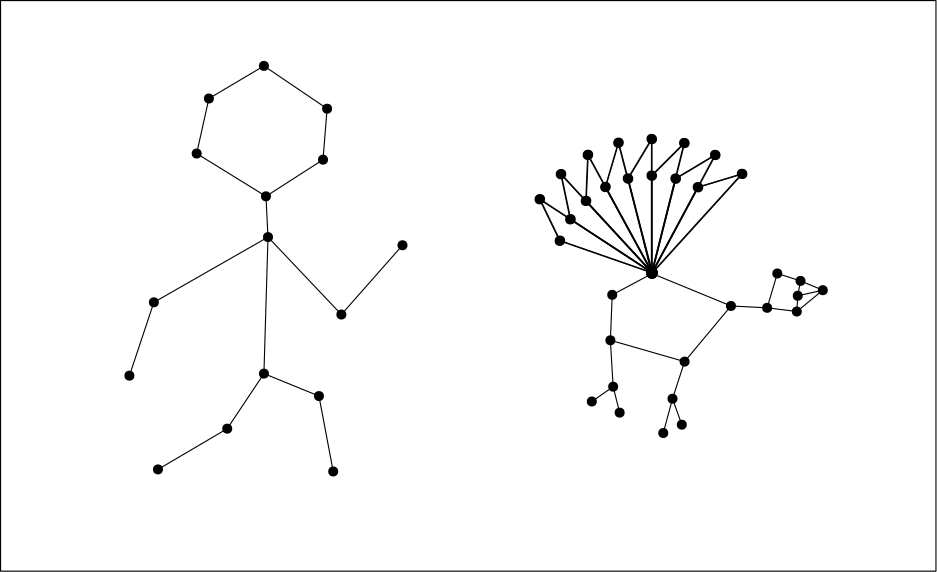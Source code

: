 <?xml version="1.0"?>
<!DOCTYPE ipe SYSTEM "ipe.dtd">
<ipe version="70107" creator="Ipe 7.1.7">
<info created="D:20151003170643" modified="D:20151003170643"/>
<ipestyle name="basic">
<symbol name="arrow/arc(spx)">
<path stroke="sym-stroke" fill="sym-stroke" pen="sym-pen">
0 0 m
-1 0.333 l
-1 -0.333 l
h
</path>
</symbol>
<symbol name="arrow/farc(spx)">
<path stroke="sym-stroke" fill="white" pen="sym-pen">
0 0 m
-1 0.333 l
-1 -0.333 l
h
</path>
</symbol>
<symbol name="arrow/ptarc(spx)">
<path stroke="sym-stroke" fill="sym-stroke" pen="sym-pen">
0 0 m
-1 0.333 l
-0.8 0 l
-1 -0.333 l
h
</path>
</symbol>
<symbol name="arrow/fptarc(spx)">
<path stroke="sym-stroke" fill="white" pen="sym-pen">
0 0 m
-1 0.333 l
-0.8 0 l
-1 -0.333 l
h
</path>
</symbol>
<symbol name="mark/circle(sx)" transformations="translations">
<path fill="sym-stroke">
0.6 0 0 0.6 0 0 e
0.4 0 0 0.4 0 0 e
</path>
</symbol>
<symbol name="mark/disk(sx)" transformations="translations">
<path fill="sym-stroke">
0.6 0 0 0.6 0 0 e
</path>
</symbol>
<symbol name="mark/fdisk(sfx)" transformations="translations">
<group>
<path fill="sym-fill">
0.5 0 0 0.5 0 0 e
</path>
<path fill="sym-stroke" fillrule="eofill">
0.6 0 0 0.6 0 0 e
0.4 0 0 0.4 0 0 e
</path>
</group>
</symbol>
<symbol name="mark/box(sx)" transformations="translations">
<path fill="sym-stroke" fillrule="eofill">
-0.6 -0.6 m
0.6 -0.6 l
0.6 0.6 l
-0.6 0.6 l
h
-0.4 -0.4 m
0.4 -0.4 l
0.4 0.4 l
-0.4 0.4 l
h
</path>
</symbol>
<symbol name="mark/square(sx)" transformations="translations">
<path fill="sym-stroke">
-0.6 -0.6 m
0.6 -0.6 l
0.6 0.6 l
-0.6 0.6 l
h
</path>
</symbol>
<symbol name="mark/fsquare(sfx)" transformations="translations">
<group>
<path fill="sym-fill">
-0.5 -0.5 m
0.5 -0.5 l
0.5 0.5 l
-0.5 0.5 l
h
</path>
<path fill="sym-stroke" fillrule="eofill">
-0.6 -0.6 m
0.6 -0.6 l
0.6 0.6 l
-0.6 0.6 l
h
-0.4 -0.4 m
0.4 -0.4 l
0.4 0.4 l
-0.4 0.4 l
h
</path>
</group>
</symbol>
<symbol name="mark/cross(sx)" transformations="translations">
<group>
<path fill="sym-stroke">
-0.43 -0.57 m
0.57 0.43 l
0.43 0.57 l
-0.57 -0.43 l
h
</path>
<path fill="sym-stroke">
-0.43 0.57 m
0.57 -0.43 l
0.43 -0.57 l
-0.57 0.43 l
h
</path>
</group>
</symbol>
<symbol name="arrow/fnormal(spx)">
<path stroke="sym-stroke" fill="white" pen="sym-pen">
0 0 m
-1 0.333 l
-1 -0.333 l
h
</path>
</symbol>
<symbol name="arrow/pointed(spx)">
<path stroke="sym-stroke" fill="sym-stroke" pen="sym-pen">
0 0 m
-1 0.333 l
-0.8 0 l
-1 -0.333 l
h
</path>
</symbol>
<symbol name="arrow/fpointed(spx)">
<path stroke="sym-stroke" fill="white" pen="sym-pen">
0 0 m
-1 0.333 l
-0.8 0 l
-1 -0.333 l
h
</path>
</symbol>
<symbol name="arrow/linear(spx)">
<path stroke="sym-stroke" pen="sym-pen">
-1 0.333 m
0 0 l
-1 -0.333 l
</path>
</symbol>
<symbol name="arrow/fdouble(spx)">
<path stroke="sym-stroke" fill="white" pen="sym-pen">
0 0 m
-1 0.333 l
-1 -0.333 l
h
-1 0 m
-2 0.333 l
-2 -0.333 l
h
</path>
</symbol>
<symbol name="arrow/double(spx)">
<path stroke="sym-stroke" fill="sym-stroke" pen="sym-pen">
0 0 m
-1 0.333 l
-1 -0.333 l
h
-1 0 m
-2 0.333 l
-2 -0.333 l
h
</path>
</symbol>
<pen name="heavier" value="0.8"/>
<pen name="fat" value="1.2"/>
<pen name="ultrafat" value="2"/>
<symbolsize name="large" value="5"/>
<symbolsize name="small" value="2"/>
<symbolsize name="tiny" value="1.1"/>
<arrowsize name="large" value="10"/>
<arrowsize name="small" value="5"/>
<arrowsize name="tiny" value="3"/>
<color name="red" value="1 0 0"/>
<color name="green" value="0 1 0"/>
<color name="blue" value="0 0 1"/>
<color name="yellow" value="1 1 0"/>
<color name="orange" value="1 0.647 0"/>
<color name="gold" value="1 0.843 0"/>
<color name="purple" value="0.627 0.125 0.941"/>
<color name="gray" value="0.745"/>
<color name="brown" value="0.647 0.165 0.165"/>
<color name="navy" value="0 0 0.502"/>
<color name="pink" value="1 0.753 0.796"/>
<color name="seagreen" value="0.18 0.545 0.341"/>
<color name="turquoise" value="0.251 0.878 0.816"/>
<color name="violet" value="0.933 0.51 0.933"/>
<color name="darkblue" value="0 0 0.545"/>
<color name="darkcyan" value="0 0.545 0.545"/>
<color name="darkgray" value="0.663"/>
<color name="darkgreen" value="0 0.392 0"/>
<color name="darkmagenta" value="0.545 0 0.545"/>
<color name="darkorange" value="1 0.549 0"/>
<color name="darkred" value="0.545 0 0"/>
<color name="lightblue" value="0.678 0.847 0.902"/>
<color name="lightcyan" value="0.878 1 1"/>
<color name="lightgray" value="0.827"/>
<color name="lightgreen" value="0.565 0.933 0.565"/>
<color name="lightyellow" value="1 1 0.878"/>
<dashstyle name="dashed" value="[4] 0"/>
<dashstyle name="dotted" value="[1 3] 0"/>
<dashstyle name="dash dotted" value="[4 2 1 2] 0"/>
<dashstyle name="dash dot dotted" value="[4 2 1 2 1 2] 0"/>
<textsize name="large" value="\large"/>
<textsize name="Large" value="\Large"/>
<textsize name="LARGE" value="\LARGE"/>
<textsize name="huge" value="\huge"/>
<textsize name="Huge" value="\Huge"/>
<textsize name="small" value="\small"/>
<textsize name="footnote" value="\footnotesize"/>
<textsize name="tiny" value="\tiny"/>
<textstyle name="center" begin="\begin{center}" end="\end{center}"/>
<textstyle name="itemize" begin="\begin{itemize}" end="\end{itemize}"/>
<textstyle name="item" begin="\begin{itemize}\item{}" end="\end{itemize}"/>
<gridsize name="4 pts" value="4"/>
<gridsize name="8 pts (~3 mm)" value="8"/>
<gridsize name="16 pts (~6 mm)" value="16"/>
<gridsize name="32 pts (~12 mm)" value="32"/>
<gridsize name="10 pts (~3.5 mm)" value="10"/>
<gridsize name="20 pts (~7 mm)" value="20"/>
<gridsize name="14 pts (~5 mm)" value="14"/>
<gridsize name="28 pts (~10 mm)" value="28"/>
<gridsize name="56 pts (~20 mm)" value="56"/>
<anglesize name="90 deg" value="90"/>
<anglesize name="60 deg" value="60"/>
<anglesize name="45 deg" value="45"/>
<anglesize name="30 deg" value="30"/>
<anglesize name="22.5 deg" value="22.5"/>
<tiling name="falling" angle="-60" step="4" width="1"/>
<tiling name="rising" angle="30" step="4" width="1"/>
</ipestyle>
<ipestyle name="bigpaper">
<layout paper="10000 6000" origin="0 0" frame="10000 6000"/>
<titlestyle pos="10 10" size="LARGE" color="title"  valign="baseline"/>
</ipestyle>
<page>
<layer name="alpha"/>
<view layers="alpha" active="alpha"/>
<use layer="alpha" matrix="0.733644 0 0 0.733644 127.123 130.533" name="mark/disk(sx)" pos="95.5 260" size="normal" stroke="black"/>
<use matrix="0.733644 0 0 0.733644 127.123 130.533" name="mark/disk(sx)" pos="147.5 307" size="normal" stroke="black"/>
<use matrix="0.733644 0 0 0.733644 127.123 130.533" name="mark/disk(sx)" pos="181.5 259" size="normal" stroke="black"/>
<use matrix="0.733644 0 0 0.733644 127.123 130.533" name="mark/disk(sx)" pos="149.5 374" size="normal" stroke="black"/>
<use matrix="0.733644 0 0 0.733644 127.123 130.533" name="mark/disk(sx)" pos="93.5 342" size="normal" stroke="black"/>
<use matrix="0.733644 0 0 0.733644 127.123 130.533" name="mark/disk(sx)" pos="81.5 306" size="normal" stroke="black"/>
<use matrix="0.733644 0 0 0.733644 127.123 130.533" name="mark/disk(sx)" pos="185.5 336" size="normal" stroke="black"/>
<use matrix="0.733644 0 0 0.733644 127.123 130.533" name="mark/disk(sx)" pos="215.5 370" size="normal" stroke="black"/>
<use matrix="0.733644 0 0 0.733644 127.123 130.533" name="mark/disk(sx)" pos="129.5 280" size="normal" stroke="black"/>
<use matrix="0.733644 0 0 0.733644 127.123 130.533" name="mark/disk(sx)" pos="174.5 296" size="normal" stroke="black"/>
<use matrix="0.733644 0 0 0.733644 127.123 130.533" name="mark/disk(sx)" pos="148.5 394" size="normal" stroke="black"/>
<use matrix="0.733644 0 0 0.733644 127.123 130.533" name="mark/disk(sx)" pos="176.5 412" size="normal" stroke="black"/>
<use matrix="0.733644 0 0 0.733644 127.123 130.533" name="mark/disk(sx)" pos="178.5 437" size="normal" stroke="black"/>
<use matrix="0.733644 0 0 0.733644 127.123 130.533" name="mark/disk(sx)" pos="147.5 458" size="normal" stroke="black"/>
<use matrix="0.733644 0 0 0.733644 127.123 130.533" name="mark/disk(sx)" pos="120.5 442" size="normal" stroke="black"/>
<use matrix="0.733644 0 0 0.733644 127.123 130.533" name="mark/disk(sx)" pos="114.5 415" size="normal" stroke="black"/>
<path matrix="0.733644 0 0 0.733644 127.123 130.533" stroke="black">
95.5 260 m
129.5 280 l
147.5 307 l
174.5 296 l
181.5 259 l
</path>
<path matrix="0.733644 0 0 0.733644 127.123 130.533" stroke="black">
147.5 307 m
149.5 374 l
185.5 336 l
215.5 370 l
</path>
<path matrix="0.733644 0 0 0.733644 127.123 130.533" stroke="black">
81.5 306 m
93.5 342 l
149.5 374 l
</path>
<path matrix="0.733644 0 0 0.733644 127.123 130.533" stroke="black">
148.5 394 m
176.5 412 l
178.5 437 l
147.5 458 l
120.5 442 l
114.5 415 l
148.5 394 l
149.5 374 l
</path>
<use matrix="0.733644 0 0 0.733644 -0.77214 110.163" name="mark/disk(sx)" pos="512 384" size="normal" stroke="black"/>
<use matrix="0.733644 0 0 0.733644 -0.77214 110.163" name="mark/disk(sx)" pos="512 432" size="normal" stroke="black"/>
<use matrix="0.733644 0 0 0.733644 -0.77214 110.163" name="mark/disk(sx)" pos="528 448" size="normal" stroke="black"/>
<path matrix="0.733644 0 0 0.733644 -0.77214 110.163" stroke="black">
512 384 m
512 432 l
528 448 l
512 384 l
</path>
<use matrix="0.711739 0.177935 -0.177935 0.711739 78.77 27.4721" name="mark/disk(sx)" pos="512 384" size="normal" stroke="black"/>
<use matrix="0.711739 0.177935 -0.177935 0.711739 78.77 27.4721" name="mark/disk(sx)" pos="512 432" size="normal" stroke="black"/>
<use matrix="0.711739 0.177935 -0.177935 0.711739 78.77 27.4721" name="mark/disk(sx)" pos="528 448" size="normal" stroke="black"/>
<path matrix="0.711739 0.177935 -0.177935 0.711739 78.77 27.4721" stroke="black">
512 384 m
512 432 l
528 448 l
512 384 l
</path>
<use matrix="0.177935 -0.711739 0.711739 0.177935 10.4431 687.966" name="mark/disk(sx)" pos="512 384" size="normal" stroke="black"/>
<use matrix="-0.00037491 -0.733644 0.733644 -0.00037491 93.3263 767.652" name="mark/disk(sx)" pos="512 384" size="normal" stroke="black"/>
<use matrix="0.646636 -0.346548 0.346548 0.646636 -89.2984 321.007" name="mark/disk(sx)" pos="512 384" size="normal" stroke="black"/>
<use matrix="0.646636 -0.346548 0.346548 0.646636 -89.2984 321.007" name="mark/disk(sx)" pos="512 432" size="normal" stroke="black"/>
<use matrix="0.646636 -0.346548 0.346548 0.646636 -89.2984 321.007" name="mark/disk(sx)" pos="528 448" size="normal" stroke="black"/>
<path matrix="0.646636 -0.346548 0.346548 0.646636 -89.2984 321.007" stroke="black">
512 384 m
512 432 l
528 448 l
512 384 l
</path>
<use matrix="0.711379 -0.179369 0.179369 0.711379 -58.25 210.55" name="mark/disk(sx)" pos="512 384" size="normal" stroke="black"/>
<use matrix="0.711379 -0.179369 0.179369 0.711379 -58.25 210.55" name="mark/disk(sx)" pos="512 432" size="normal" stroke="black"/>
<use matrix="0.711379 -0.179369 0.179369 0.711379 -58.25 210.55" name="mark/disk(sx)" pos="528 448" size="normal" stroke="black"/>
<path matrix="0.711379 -0.179369 0.179369 0.711379 -58.25 210.55" stroke="black">
512 384 m
512 432 l
528 448 l
512 384 l
</path>
<use matrix="-0.179369 -0.711379 0.711379 -0.179369 193.521 824.986" name="mark/disk(sx)" pos="512 384" size="normal" stroke="black"/>
<use matrix="-0.346878 -0.646459 0.646459 -0.346878 304.215 856.07" name="mark/disk(sx)" pos="512 384" size="normal" stroke="black"/>
<use matrix="0.733644 0 0 0.733644 -0.569981 110.053" name="mark/disk(sx)" pos="512 384" size="normal" stroke="black"/>
<use matrix="0.733644 0 0 0.733644 -0.569981 110.053" name="mark/disk(sx)" pos="512 432" size="normal" stroke="black"/>
<use matrix="0.733644 0 0 0.733644 -0.569981 110.053" name="mark/disk(sx)" pos="528 448" size="normal" stroke="black"/>
<path matrix="0.733644 0 0 0.733644 -0.569981 110.053" stroke="black">
512 384 m
512 432 l
528 448 l
512 384 l
</path>
<use matrix="0.711739 0.177935 -0.177935 0.711739 78.9724 27.3617" name="mark/disk(sx)" pos="512 384" size="normal" stroke="black"/>
<use matrix="0.711739 0.177935 -0.177935 0.711739 78.9724 27.3617" name="mark/disk(sx)" pos="512 432" size="normal" stroke="black"/>
<use matrix="0.711739 0.177935 -0.177935 0.711739 78.9724 27.3617" name="mark/disk(sx)" pos="528 448" size="normal" stroke="black"/>
<path matrix="0.711739 0.177935 -0.177935 0.711739 78.9724 27.3617" stroke="black">
512 384 m
512 432 l
528 448 l
512 384 l
</path>
<use matrix="0.177935 -0.711739 0.711739 0.177935 10.6452 687.855" name="mark/disk(sx)" pos="512 384" size="normal" stroke="black"/>
<use matrix="-0.00037491 -0.733644 0.733644 -0.00037491 93.5286 767.541" name="mark/disk(sx)" pos="512 384" size="normal" stroke="black"/>
<use matrix="0.646636 -0.346548 0.346548 0.646636 -89.0966 320.897" name="mark/disk(sx)" pos="512 384" size="normal" stroke="black"/>
<use matrix="0.646636 -0.346548 0.346548 0.646636 -89.0966 320.897" name="mark/disk(sx)" pos="512 432" size="normal" stroke="black"/>
<use matrix="0.646636 -0.346548 0.346548 0.646636 -89.0966 320.897" name="mark/disk(sx)" pos="528 448" size="normal" stroke="black"/>
<path matrix="0.646636 -0.346548 0.346548 0.646636 -89.0966 320.897" stroke="black">
512 384 m
512 432 l
528 448 l
512 384 l
</path>
<use matrix="0.711379 -0.179369 0.179369 0.711379 -58.0478 210.44" name="mark/disk(sx)" pos="512 384" size="normal" stroke="black"/>
<use matrix="0.711379 -0.179369 0.179369 0.711379 -58.0478 210.44" name="mark/disk(sx)" pos="512 432" size="normal" stroke="black"/>
<use matrix="0.711379 -0.179369 0.179369 0.711379 -58.0478 210.44" name="mark/disk(sx)" pos="528 448" size="normal" stroke="black"/>
<path matrix="0.711379 -0.179369 0.179369 0.711379 -58.0478 210.44" stroke="black">
512 384 m
512 432 l
528 448 l
512 384 l
</path>
<use matrix="-0.179369 -0.711379 0.711379 -0.179369 193.723 824.876" name="mark/disk(sx)" pos="512 384" size="normal" stroke="black"/>
<use matrix="-0.346879 -0.646458 0.646458 -0.346879 304.417 855.963" name="mark/disk(sx)" pos="512 384" size="normal" stroke="black"/>
<use matrix="0.401899 0.613767 -0.613767 0.401899 404.955 -76.594" name="mark/disk(sx)" pos="512 384" size="normal" stroke="black"/>
<use matrix="0.401899 0.613767 -0.613767 0.401899 404.955 -76.594" name="mark/disk(sx)" pos="512 432" size="normal" stroke="black"/>
<use matrix="0.401899 0.613767 -0.613767 0.401899 404.955 -76.594" name="mark/disk(sx)" pos="528 448" size="normal" stroke="black"/>
<path matrix="0.401899 0.613767 -0.613767 0.401899 404.955 -76.594" stroke="black">
512 384 m
512 432 l
528 448 l
512 384 l
</path>
<use matrix="0.241039 0.692917 -0.692917 0.241039 517.709 -55.348" name="mark/disk(sx)" pos="512 384" size="normal" stroke="black"/>
<use matrix="0.241039 0.692917 -0.692917 0.241039 517.709 -55.348" name="mark/disk(sx)" pos="512 432" size="normal" stroke="black"/>
<use matrix="0.241039 0.692917 -0.692917 0.241039 517.709 -55.348" name="mark/disk(sx)" pos="528 448" size="normal" stroke="black"/>
<path matrix="0.241039 0.692917 -0.692917 0.241039 517.709 -55.348" stroke="black">
512 384 m
512 432 l
528 448 l
512 384 l
</path>
<use matrix="0.692917 -0.241039 0.241039 0.692917 -72.2916 249.316" name="mark/disk(sx)" pos="512 384" size="normal" stroke="black"/>
<use matrix="0.613562 -0.402213 0.402213 0.613562 -93.5526 362.309" name="mark/disk(sx)" pos="512 384" size="normal" stroke="black"/>
<use matrix="0.644158 0.351133 -0.351133 0.644158 180.066 -35.1525" name="mark/disk(sx)" pos="512 384" size="normal" stroke="black"/>
<use matrix="0.644158 0.351133 -0.351133 0.644158 180.066 -35.1525" name="mark/disk(sx)" pos="512 432" size="normal" stroke="black"/>
<use matrix="0.644158 0.351133 -0.351133 0.644158 180.066 -35.1525" name="mark/disk(sx)" pos="528 448" size="normal" stroke="black"/>
<path matrix="0.644158 0.351133 -0.351133 0.644158 180.066 -35.1525" stroke="black">
512 384 m
512 432 l
528 448 l
512 384 l
</path>
<use matrix="0.539762 0.49688 -0.49688 0.539762 289.484 -69.687" name="mark/disk(sx)" pos="512 384" size="normal" stroke="black"/>
<use matrix="0.539762 0.49688 -0.49688 0.539762 289.484 -69.687" name="mark/disk(sx)" pos="512 432" size="normal" stroke="black"/>
<use matrix="0.539762 0.49688 -0.49688 0.539762 289.484 -69.687" name="mark/disk(sx)" pos="528 448" size="normal" stroke="black"/>
<path matrix="0.539762 0.49688 -0.49688 0.539762 289.484 -69.687" stroke="black">
512 384 m
512 432 l
528 448 l
512 384 l
</path>
<use matrix="0.49688 -0.539762 0.539762 0.49688 -86.6308 477.541" name="mark/disk(sx)" pos="512 384" size="normal" stroke="black"/>
<use matrix="0.350804 -0.644337 0.644337 0.350804 -51.9988 587.178" name="mark/disk(sx)" pos="512 384" size="normal" stroke="black"/>
<use matrix="0.401899 0.613767 -0.613767 0.401899 405.158 -76.4854" name="mark/disk(sx)" pos="512 384" size="normal" stroke="black"/>
<use matrix="0.401899 0.613767 -0.613767 0.401899 405.158 -76.4854" name="mark/disk(sx)" pos="512 432" size="normal" stroke="black"/>
<use matrix="0.401899 0.613767 -0.613767 0.401899 405.158 -76.4854" name="mark/disk(sx)" pos="528 448" size="normal" stroke="black"/>
<path matrix="0.401899 0.613767 -0.613767 0.401899 405.158 -76.4854" stroke="black">
512 384 m
512 432 l
528 448 l
512 384 l
</path>
<use matrix="0.241039 0.692917 -0.692917 0.241039 517.912 -55.2393" name="mark/disk(sx)" pos="512 384" size="normal" stroke="black"/>
<use matrix="0.241039 0.692917 -0.692917 0.241039 517.912 -55.2393" name="mark/disk(sx)" pos="512 432" size="normal" stroke="black"/>
<use matrix="0.241039 0.692917 -0.692917 0.241039 517.912 -55.2393" name="mark/disk(sx)" pos="528 448" size="normal" stroke="black"/>
<path matrix="0.241039 0.692917 -0.692917 0.241039 517.912 -55.2393" stroke="black">
512 384 m
512 432 l
528 448 l
512 384 l
</path>
<use matrix="0.692917 -0.241039 0.241039 0.692917 -72.0882 249.424" name="mark/disk(sx)" pos="512 384" size="normal" stroke="black"/>
<use matrix="0.613562 -0.402213 0.402213 0.613562 -93.349 362.418" name="mark/disk(sx)" pos="512 384" size="normal" stroke="black"/>
<use matrix="0.644158 0.351133 -0.351133 0.644158 180.27 -35.0438" name="mark/disk(sx)" pos="512 384" size="normal" stroke="black"/>
<use matrix="0.644158 0.351133 -0.351133 0.644158 180.27 -35.0438" name="mark/disk(sx)" pos="512 432" size="normal" stroke="black"/>
<use matrix="0.644158 0.351133 -0.351133 0.644158 180.27 -35.0438" name="mark/disk(sx)" pos="528 448" size="normal" stroke="black"/>
<path matrix="0.644158 0.351133 -0.351133 0.644158 180.27 -35.0438" stroke="black">
512 384 m
512 432 l
528 448 l
512 384 l
</path>
<use matrix="0.539762 0.49688 -0.49688 0.539762 289.688 -69.5785" name="mark/disk(sx)" pos="512 384" size="normal" stroke="black"/>
<use matrix="0.539762 0.49688 -0.49688 0.539762 289.688 -69.5785" name="mark/disk(sx)" pos="512 432" size="normal" stroke="black"/>
<use matrix="0.539762 0.49688 -0.49688 0.539762 289.688 -69.5785" name="mark/disk(sx)" pos="528 448" size="normal" stroke="black"/>
<path matrix="0.539762 0.49688 -0.49688 0.539762 289.688 -69.5785" stroke="black">
512 384 m
512 432 l
528 448 l
512 384 l
</path>
<use matrix="0.49688 -0.539762 0.539762 0.49688 -86.4272 477.649" name="mark/disk(sx)" pos="512 384" size="normal" stroke="black"/>
<use matrix="0.350804 -0.644337 0.644337 0.350804 -51.7958 587.287" name="mark/disk(sx)" pos="512 384" size="normal" stroke="black"/>
<use matrix="0.733644 0 0 0.733644 -0.77214 110.163" name="mark/disk(sx)" pos="512.276 383.849" size="normal" stroke="black"/>
<use matrix="0.733644 0 0 0.733644 -0.77214 110.163" name="mark/disk(sx)" pos="492.742 373.433" size="normal" stroke="black"/>
<use matrix="0.733644 0 0 0.733644 -0.77214 110.163" name="mark/disk(sx)" pos="491.832 351.13" size="normal" stroke="black"/>
<use matrix="0.733644 0 0 0.733644 -0.77214 110.163" name="mark/disk(sx)" pos="528.245 340.661" size="normal" stroke="black"/>
<use matrix="0.733644 0 0 0.733644 -0.77214 110.163" name="mark/disk(sx)" pos="551.004 367.971" size="normal" stroke="black"/>
<use matrix="0.733644 0 0 0.733644 -0.77214 110.163" name="mark/disk(sx)" pos="493.198 328.372" size="normal" stroke="black"/>
<use matrix="0.733644 0 0 0.733644 -0.77214 110.163" name="mark/disk(sx)" pos="482.729 321.089" size="normal" stroke="black"/>
<use matrix="0.733644 0 0 0.733644 -0.77214 110.163" name="mark/disk(sx)" pos="496.384 315.627" size="normal" stroke="black"/>
<use matrix="0.733644 0 0 0.733644 -0.77214 110.163" name="mark/disk(sx)" pos="522.328 322.454" size="normal" stroke="black"/>
<use matrix="0.733644 0 0 0.733644 -0.77214 110.163" name="mark/disk(sx)" pos="517.777 305.613" size="normal" stroke="black"/>
<use matrix="0.733644 0 0 0.733644 -0.77214 110.163" name="mark/disk(sx)" pos="526.88 309.71" size="normal" stroke="black"/>
<use matrix="0.733644 0 0 0.733644 -0.77214 110.163" name="mark/disk(sx)" pos="573.762 383.902" size="normal" stroke="black"/>
<use matrix="0.733644 0 0 0.733644 -0.77214 110.163" name="mark/disk(sx)" pos="596.065 375.709" size="normal" stroke="black"/>
<use matrix="0.733644 0 0 0.733644 -0.77214 110.163" name="mark/disk(sx)" pos="585.141 380.261" size="normal" stroke="black"/>
<use matrix="0.733644 0 0 0.733644 -0.77214 110.163" name="mark/disk(sx)" pos="583.776 372.978" size="normal" stroke="black"/>
<use matrix="0.733644 0 0 0.733644 -0.77214 110.163" name="mark/disk(sx)" pos="583.321 365.24" size="normal" stroke="black"/>
<use matrix="0.733644 0 0 0.733644 -0.77214 110.163" name="mark/disk(sx)" pos="568.755 367.061" size="normal" stroke="black"/>
<path matrix="0.733644 0 0 0.733644 -0.77214 110.163" stroke="black">
512.276 383.849 m
492.742 373.433 l
491.832 351.13 l
528.245 340.661 l
551.004 367.971 l
512 384 l
</path>
<path matrix="0.733644 0 0 0.733644 -0.77214 110.163" stroke="black">
551.004 367.971 m
568.755 367.061 l
573.762 383.902 l
585.141 380.261 l
596.065 375.709 l
583.776 372.978 l
</path>
<path matrix="0.733644 0 0 0.733644 -0.77214 110.163" stroke="black">
583.321 365.24 m
596.065 375.709 l
</path>
<path matrix="0.733644 0 0 0.733644 -0.77214 110.163" stroke="black">
583.321 365.24 m
583.776 372.978 l
585.141 380.261 l
</path>
<path matrix="0.733644 0 0 0.733644 -0.77214 110.163" stroke="black">
583.321 365.24 m
568.755 367.061 l
</path>
<path matrix="0.733644 0 0 0.733644 -0.77214 110.163" stroke="black">
517.777 305.613 m
522.328 322.454 l
526.88 309.71 l
</path>
<path matrix="0.733644 0 0 0.733644 -0.77214 110.163" stroke="black">
522.328 322.454 m
528.245 340.661 l
</path>
<path matrix="0.733644 0 0 0.733644 -0.77214 110.163" stroke="black">
496.384 315.627 m
493.198 328.372 l
491.832 351.13 l
</path>
<path matrix="0.733644 0 0 0.733644 -0.77214 110.163" stroke="black">
482.729 321.089 m
493.198 328.372 l
</path>
<path matrix="0.733644 0 0 0.733644 127.123 130.533" stroke="black">
18.2668 490.069 m
18.2668 210.069 l
477.267 210.069 l
477.267 490.069 l
h
</path>
</page>
</ipe>
